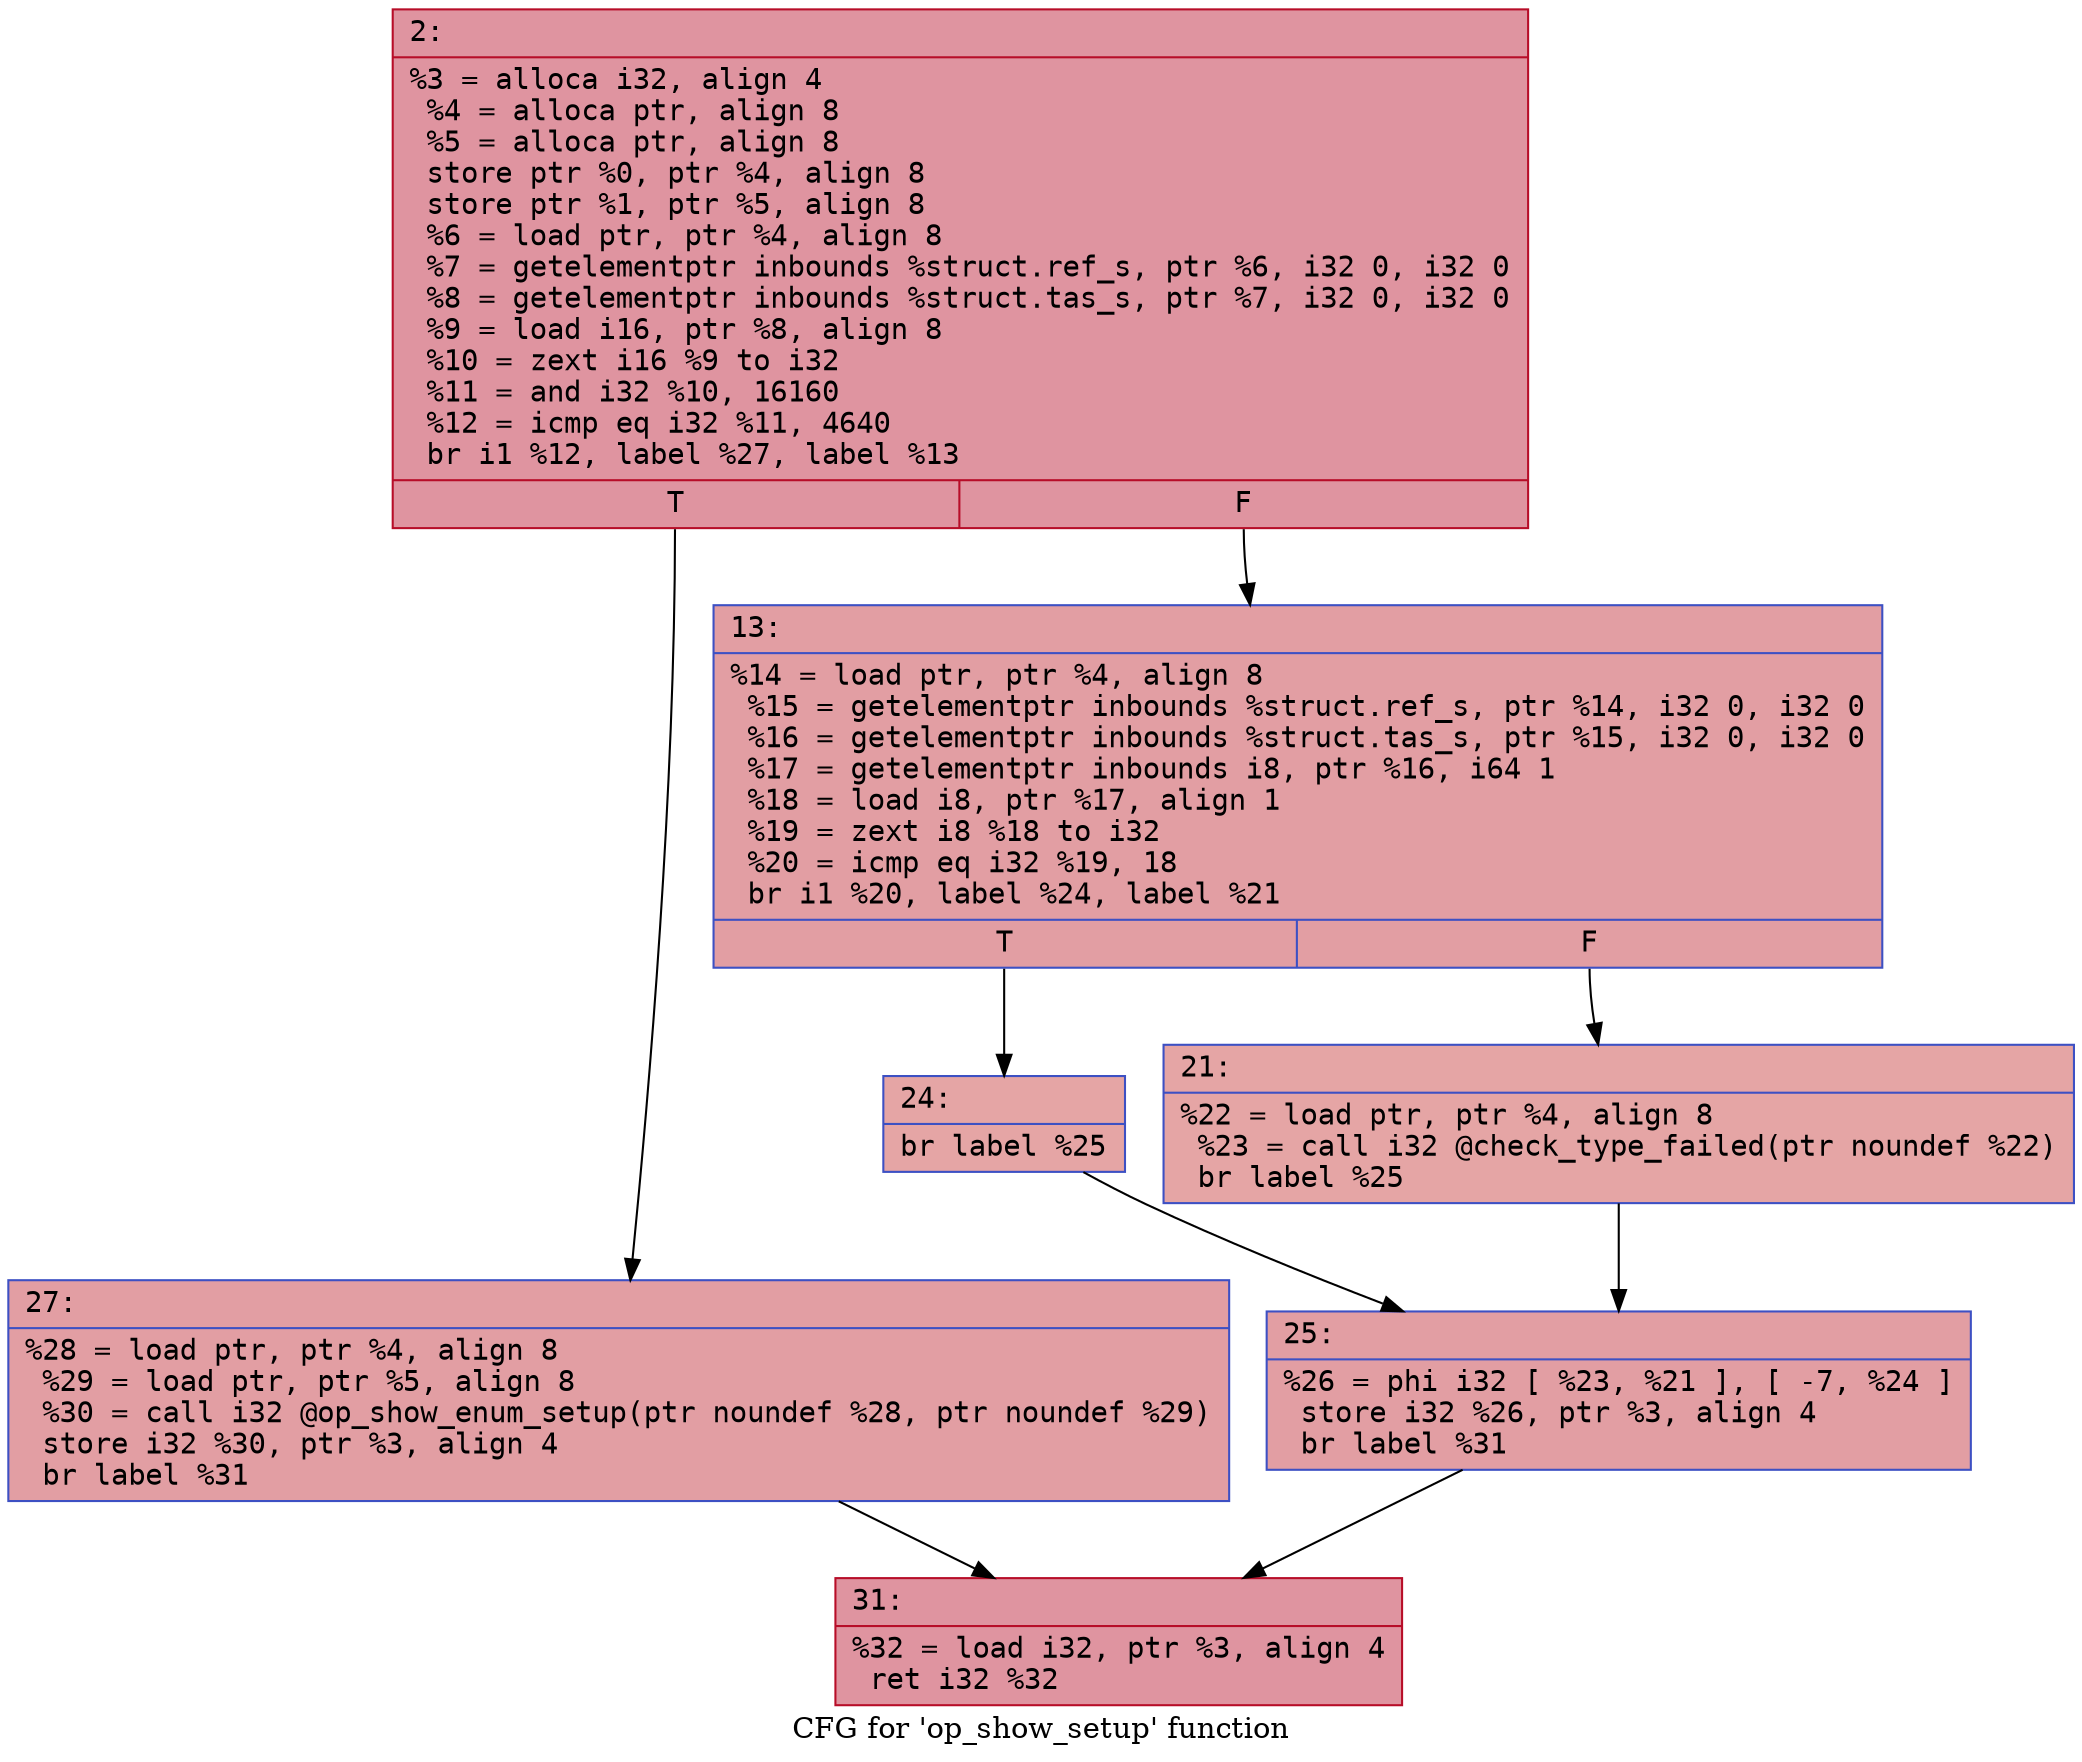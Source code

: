 digraph "CFG for 'op_show_setup' function" {
	label="CFG for 'op_show_setup' function";

	Node0x600003fb4e10 [shape=record,color="#b70d28ff", style=filled, fillcolor="#b70d2870" fontname="Courier",label="{2:\l|  %3 = alloca i32, align 4\l  %4 = alloca ptr, align 8\l  %5 = alloca ptr, align 8\l  store ptr %0, ptr %4, align 8\l  store ptr %1, ptr %5, align 8\l  %6 = load ptr, ptr %4, align 8\l  %7 = getelementptr inbounds %struct.ref_s, ptr %6, i32 0, i32 0\l  %8 = getelementptr inbounds %struct.tas_s, ptr %7, i32 0, i32 0\l  %9 = load i16, ptr %8, align 8\l  %10 = zext i16 %9 to i32\l  %11 = and i32 %10, 16160\l  %12 = icmp eq i32 %11, 4640\l  br i1 %12, label %27, label %13\l|{<s0>T|<s1>F}}"];
	Node0x600003fb4e10:s0 -> Node0x600003fb4fa0[tooltip="2 -> 27\nProbability 50.00%" ];
	Node0x600003fb4e10:s1 -> Node0x600003fb4e60[tooltip="2 -> 13\nProbability 50.00%" ];
	Node0x600003fb4e60 [shape=record,color="#3d50c3ff", style=filled, fillcolor="#be242e70" fontname="Courier",label="{13:\l|  %14 = load ptr, ptr %4, align 8\l  %15 = getelementptr inbounds %struct.ref_s, ptr %14, i32 0, i32 0\l  %16 = getelementptr inbounds %struct.tas_s, ptr %15, i32 0, i32 0\l  %17 = getelementptr inbounds i8, ptr %16, i64 1\l  %18 = load i8, ptr %17, align 1\l  %19 = zext i8 %18 to i32\l  %20 = icmp eq i32 %19, 18\l  br i1 %20, label %24, label %21\l|{<s0>T|<s1>F}}"];
	Node0x600003fb4e60:s0 -> Node0x600003fb4f00[tooltip="13 -> 24\nProbability 50.00%" ];
	Node0x600003fb4e60:s1 -> Node0x600003fb4eb0[tooltip="13 -> 21\nProbability 50.00%" ];
	Node0x600003fb4eb0 [shape=record,color="#3d50c3ff", style=filled, fillcolor="#c5333470" fontname="Courier",label="{21:\l|  %22 = load ptr, ptr %4, align 8\l  %23 = call i32 @check_type_failed(ptr noundef %22)\l  br label %25\l}"];
	Node0x600003fb4eb0 -> Node0x600003fb4f50[tooltip="21 -> 25\nProbability 100.00%" ];
	Node0x600003fb4f00 [shape=record,color="#3d50c3ff", style=filled, fillcolor="#c5333470" fontname="Courier",label="{24:\l|  br label %25\l}"];
	Node0x600003fb4f00 -> Node0x600003fb4f50[tooltip="24 -> 25\nProbability 100.00%" ];
	Node0x600003fb4f50 [shape=record,color="#3d50c3ff", style=filled, fillcolor="#be242e70" fontname="Courier",label="{25:\l|  %26 = phi i32 [ %23, %21 ], [ -7, %24 ]\l  store i32 %26, ptr %3, align 4\l  br label %31\l}"];
	Node0x600003fb4f50 -> Node0x600003fb4ff0[tooltip="25 -> 31\nProbability 100.00%" ];
	Node0x600003fb4fa0 [shape=record,color="#3d50c3ff", style=filled, fillcolor="#be242e70" fontname="Courier",label="{27:\l|  %28 = load ptr, ptr %4, align 8\l  %29 = load ptr, ptr %5, align 8\l  %30 = call i32 @op_show_enum_setup(ptr noundef %28, ptr noundef %29)\l  store i32 %30, ptr %3, align 4\l  br label %31\l}"];
	Node0x600003fb4fa0 -> Node0x600003fb4ff0[tooltip="27 -> 31\nProbability 100.00%" ];
	Node0x600003fb4ff0 [shape=record,color="#b70d28ff", style=filled, fillcolor="#b70d2870" fontname="Courier",label="{31:\l|  %32 = load i32, ptr %3, align 4\l  ret i32 %32\l}"];
}
